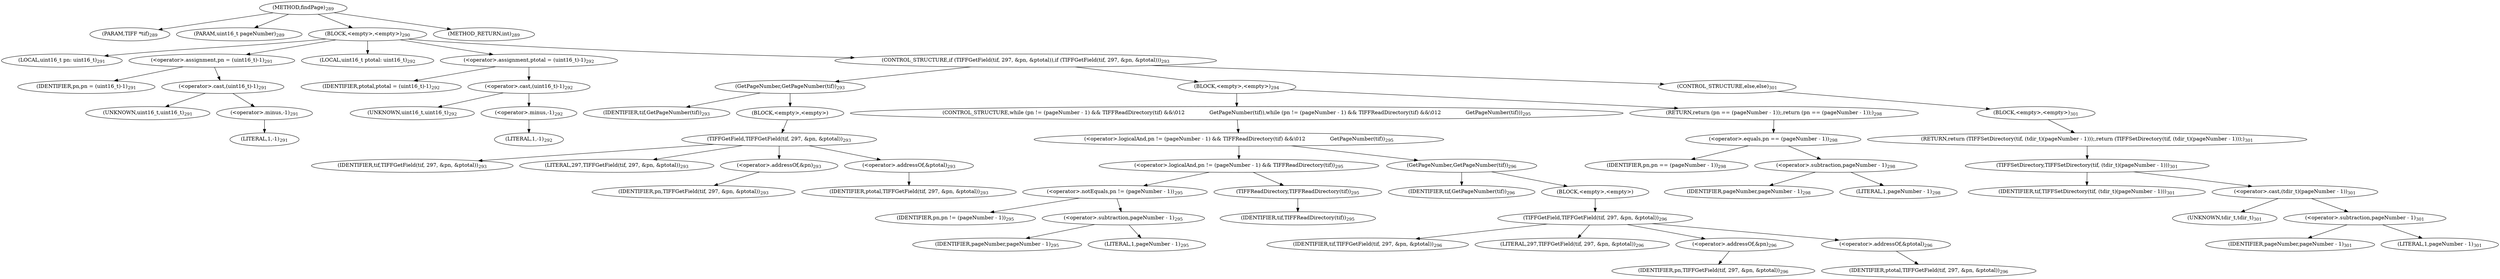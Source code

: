 digraph "findPage" {  
"10112" [label = <(METHOD,findPage)<SUB>289</SUB>> ]
"10113" [label = <(PARAM,TIFF *tif)<SUB>289</SUB>> ]
"10114" [label = <(PARAM,uint16_t pageNumber)<SUB>289</SUB>> ]
"10115" [label = <(BLOCK,&lt;empty&gt;,&lt;empty&gt;)<SUB>290</SUB>> ]
"10116" [label = <(LOCAL,uint16_t pn: uint16_t)<SUB>291</SUB>> ]
"10117" [label = <(&lt;operator&gt;.assignment,pn = (uint16_t)-1)<SUB>291</SUB>> ]
"10118" [label = <(IDENTIFIER,pn,pn = (uint16_t)-1)<SUB>291</SUB>> ]
"10119" [label = <(&lt;operator&gt;.cast,(uint16_t)-1)<SUB>291</SUB>> ]
"10120" [label = <(UNKNOWN,uint16_t,uint16_t)<SUB>291</SUB>> ]
"10121" [label = <(&lt;operator&gt;.minus,-1)<SUB>291</SUB>> ]
"10122" [label = <(LITERAL,1,-1)<SUB>291</SUB>> ]
"10123" [label = <(LOCAL,uint16_t ptotal: uint16_t)<SUB>292</SUB>> ]
"10124" [label = <(&lt;operator&gt;.assignment,ptotal = (uint16_t)-1)<SUB>292</SUB>> ]
"10125" [label = <(IDENTIFIER,ptotal,ptotal = (uint16_t)-1)<SUB>292</SUB>> ]
"10126" [label = <(&lt;operator&gt;.cast,(uint16_t)-1)<SUB>292</SUB>> ]
"10127" [label = <(UNKNOWN,uint16_t,uint16_t)<SUB>292</SUB>> ]
"10128" [label = <(&lt;operator&gt;.minus,-1)<SUB>292</SUB>> ]
"10129" [label = <(LITERAL,1,-1)<SUB>292</SUB>> ]
"10130" [label = <(CONTROL_STRUCTURE,if (TIFFGetField(tif, 297, &amp;pn, &amp;ptotal)),if (TIFFGetField(tif, 297, &amp;pn, &amp;ptotal)))<SUB>293</SUB>> ]
"10131" [label = <(GetPageNumber,GetPageNumber(tif))<SUB>293</SUB>> ]
"10132" [label = <(IDENTIFIER,tif,GetPageNumber(tif))<SUB>293</SUB>> ]
"10133" [label = <(BLOCK,&lt;empty&gt;,&lt;empty&gt;)> ]
"10134" [label = <(TIFFGetField,TIFFGetField(tif, 297, &amp;pn, &amp;ptotal))<SUB>293</SUB>> ]
"10135" [label = <(IDENTIFIER,tif,TIFFGetField(tif, 297, &amp;pn, &amp;ptotal))<SUB>293</SUB>> ]
"10136" [label = <(LITERAL,297,TIFFGetField(tif, 297, &amp;pn, &amp;ptotal))<SUB>293</SUB>> ]
"10137" [label = <(&lt;operator&gt;.addressOf,&amp;pn)<SUB>293</SUB>> ]
"10138" [label = <(IDENTIFIER,pn,TIFFGetField(tif, 297, &amp;pn, &amp;ptotal))<SUB>293</SUB>> ]
"10139" [label = <(&lt;operator&gt;.addressOf,&amp;ptotal)<SUB>293</SUB>> ]
"10140" [label = <(IDENTIFIER,ptotal,TIFFGetField(tif, 297, &amp;pn, &amp;ptotal))<SUB>293</SUB>> ]
"10141" [label = <(BLOCK,&lt;empty&gt;,&lt;empty&gt;)<SUB>294</SUB>> ]
"10142" [label = <(CONTROL_STRUCTURE,while (pn != (pageNumber - 1) &amp;&amp; TIFFReadDirectory(tif) &amp;&amp;\012               GetPageNumber(tif)),while (pn != (pageNumber - 1) &amp;&amp; TIFFReadDirectory(tif) &amp;&amp;\012               GetPageNumber(tif)))<SUB>295</SUB>> ]
"10143" [label = <(&lt;operator&gt;.logicalAnd,pn != (pageNumber - 1) &amp;&amp; TIFFReadDirectory(tif) &amp;&amp;\012               GetPageNumber(tif))<SUB>295</SUB>> ]
"10144" [label = <(&lt;operator&gt;.logicalAnd,pn != (pageNumber - 1) &amp;&amp; TIFFReadDirectory(tif))<SUB>295</SUB>> ]
"10145" [label = <(&lt;operator&gt;.notEquals,pn != (pageNumber - 1))<SUB>295</SUB>> ]
"10146" [label = <(IDENTIFIER,pn,pn != (pageNumber - 1))<SUB>295</SUB>> ]
"10147" [label = <(&lt;operator&gt;.subtraction,pageNumber - 1)<SUB>295</SUB>> ]
"10148" [label = <(IDENTIFIER,pageNumber,pageNumber - 1)<SUB>295</SUB>> ]
"10149" [label = <(LITERAL,1,pageNumber - 1)<SUB>295</SUB>> ]
"10150" [label = <(TIFFReadDirectory,TIFFReadDirectory(tif))<SUB>295</SUB>> ]
"10151" [label = <(IDENTIFIER,tif,TIFFReadDirectory(tif))<SUB>295</SUB>> ]
"10152" [label = <(GetPageNumber,GetPageNumber(tif))<SUB>296</SUB>> ]
"10153" [label = <(IDENTIFIER,tif,GetPageNumber(tif))<SUB>296</SUB>> ]
"10154" [label = <(BLOCK,&lt;empty&gt;,&lt;empty&gt;)> ]
"10155" [label = <(TIFFGetField,TIFFGetField(tif, 297, &amp;pn, &amp;ptotal))<SUB>296</SUB>> ]
"10156" [label = <(IDENTIFIER,tif,TIFFGetField(tif, 297, &amp;pn, &amp;ptotal))<SUB>296</SUB>> ]
"10157" [label = <(LITERAL,297,TIFFGetField(tif, 297, &amp;pn, &amp;ptotal))<SUB>296</SUB>> ]
"10158" [label = <(&lt;operator&gt;.addressOf,&amp;pn)<SUB>296</SUB>> ]
"10159" [label = <(IDENTIFIER,pn,TIFFGetField(tif, 297, &amp;pn, &amp;ptotal))<SUB>296</SUB>> ]
"10160" [label = <(&lt;operator&gt;.addressOf,&amp;ptotal)<SUB>296</SUB>> ]
"10161" [label = <(IDENTIFIER,ptotal,TIFFGetField(tif, 297, &amp;pn, &amp;ptotal))<SUB>296</SUB>> ]
"10162" [label = <(RETURN,return (pn == (pageNumber - 1));,return (pn == (pageNumber - 1));)<SUB>298</SUB>> ]
"10163" [label = <(&lt;operator&gt;.equals,pn == (pageNumber - 1))<SUB>298</SUB>> ]
"10164" [label = <(IDENTIFIER,pn,pn == (pageNumber - 1))<SUB>298</SUB>> ]
"10165" [label = <(&lt;operator&gt;.subtraction,pageNumber - 1)<SUB>298</SUB>> ]
"10166" [label = <(IDENTIFIER,pageNumber,pageNumber - 1)<SUB>298</SUB>> ]
"10167" [label = <(LITERAL,1,pageNumber - 1)<SUB>298</SUB>> ]
"10168" [label = <(CONTROL_STRUCTURE,else,else)<SUB>301</SUB>> ]
"10169" [label = <(BLOCK,&lt;empty&gt;,&lt;empty&gt;)<SUB>301</SUB>> ]
"10170" [label = <(RETURN,return (TIFFSetDirectory(tif, (tdir_t)(pageNumber - 1)));,return (TIFFSetDirectory(tif, (tdir_t)(pageNumber - 1)));)<SUB>301</SUB>> ]
"10171" [label = <(TIFFSetDirectory,TIFFSetDirectory(tif, (tdir_t)(pageNumber - 1)))<SUB>301</SUB>> ]
"10172" [label = <(IDENTIFIER,tif,TIFFSetDirectory(tif, (tdir_t)(pageNumber - 1)))<SUB>301</SUB>> ]
"10173" [label = <(&lt;operator&gt;.cast,(tdir_t)(pageNumber - 1))<SUB>301</SUB>> ]
"10174" [label = <(UNKNOWN,tdir_t,tdir_t)<SUB>301</SUB>> ]
"10175" [label = <(&lt;operator&gt;.subtraction,pageNumber - 1)<SUB>301</SUB>> ]
"10176" [label = <(IDENTIFIER,pageNumber,pageNumber - 1)<SUB>301</SUB>> ]
"10177" [label = <(LITERAL,1,pageNumber - 1)<SUB>301</SUB>> ]
"10178" [label = <(METHOD_RETURN,int)<SUB>289</SUB>> ]
  "10112" -> "10113" 
  "10112" -> "10114" 
  "10112" -> "10115" 
  "10112" -> "10178" 
  "10115" -> "10116" 
  "10115" -> "10117" 
  "10115" -> "10123" 
  "10115" -> "10124" 
  "10115" -> "10130" 
  "10117" -> "10118" 
  "10117" -> "10119" 
  "10119" -> "10120" 
  "10119" -> "10121" 
  "10121" -> "10122" 
  "10124" -> "10125" 
  "10124" -> "10126" 
  "10126" -> "10127" 
  "10126" -> "10128" 
  "10128" -> "10129" 
  "10130" -> "10131" 
  "10130" -> "10141" 
  "10130" -> "10168" 
  "10131" -> "10132" 
  "10131" -> "10133" 
  "10133" -> "10134" 
  "10134" -> "10135" 
  "10134" -> "10136" 
  "10134" -> "10137" 
  "10134" -> "10139" 
  "10137" -> "10138" 
  "10139" -> "10140" 
  "10141" -> "10142" 
  "10141" -> "10162" 
  "10142" -> "10143" 
  "10143" -> "10144" 
  "10143" -> "10152" 
  "10144" -> "10145" 
  "10144" -> "10150" 
  "10145" -> "10146" 
  "10145" -> "10147" 
  "10147" -> "10148" 
  "10147" -> "10149" 
  "10150" -> "10151" 
  "10152" -> "10153" 
  "10152" -> "10154" 
  "10154" -> "10155" 
  "10155" -> "10156" 
  "10155" -> "10157" 
  "10155" -> "10158" 
  "10155" -> "10160" 
  "10158" -> "10159" 
  "10160" -> "10161" 
  "10162" -> "10163" 
  "10163" -> "10164" 
  "10163" -> "10165" 
  "10165" -> "10166" 
  "10165" -> "10167" 
  "10168" -> "10169" 
  "10169" -> "10170" 
  "10170" -> "10171" 
  "10171" -> "10172" 
  "10171" -> "10173" 
  "10173" -> "10174" 
  "10173" -> "10175" 
  "10175" -> "10176" 
  "10175" -> "10177" 
}
